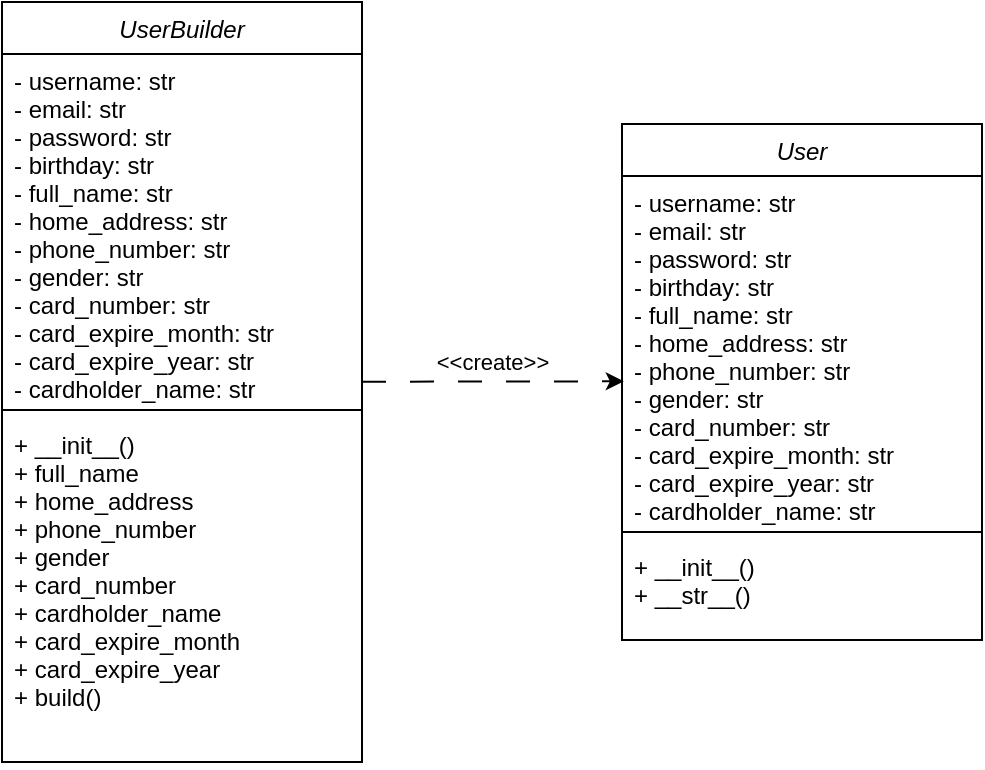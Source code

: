 <mxfile version="21.6.8" type="device">
  <diagram id="C5RBs43oDa-KdzZeNtuy" name="Page-1">
    <mxGraphModel dx="607" dy="366" grid="1" gridSize="10" guides="1" tooltips="1" connect="1" arrows="1" fold="1" page="1" pageScale="1" pageWidth="827" pageHeight="1169" math="0" shadow="0">
      <root>
        <mxCell id="WIyWlLk6GJQsqaUBKTNV-0" />
        <mxCell id="WIyWlLk6GJQsqaUBKTNV-1" parent="WIyWlLk6GJQsqaUBKTNV-0" />
        <mxCell id="zkfFHV4jXpPFQw0GAbJ--0" value="UserBuilder" style="swimlane;fontStyle=2;align=center;verticalAlign=top;childLayout=stackLayout;horizontal=1;startSize=26;horizontalStack=0;resizeParent=1;resizeLast=0;collapsible=1;marginBottom=0;rounded=0;shadow=0;strokeWidth=1;" parent="WIyWlLk6GJQsqaUBKTNV-1" vertex="1">
          <mxGeometry x="200" y="112" width="180" height="380" as="geometry">
            <mxRectangle x="200" y="112" width="160" height="26" as="alternateBounds" />
          </mxGeometry>
        </mxCell>
        <mxCell id="zkfFHV4jXpPFQw0GAbJ--1" value="- username: str &#xa;   - email: str    &#xa;   - password: str &#xa;   - birthday: str &#xa;   - full_name: str&#xa;   - home_address: str&#xa;   - phone_number: str&#xa;   - gender: str   &#xa;   - card_number: str&#xa;   - card_expire_month: str&#xa;   - card_expire_year: str&#xa;   - cardholder_name: str" style="text;align=left;verticalAlign=top;spacingLeft=4;spacingRight=4;overflow=hidden;rotatable=0;points=[[0,0.5],[1,0.5]];portConstraint=eastwest;" parent="zkfFHV4jXpPFQw0GAbJ--0" vertex="1">
          <mxGeometry y="26" width="180" height="174" as="geometry" />
        </mxCell>
        <mxCell id="zkfFHV4jXpPFQw0GAbJ--4" value="" style="line;html=1;strokeWidth=1;align=left;verticalAlign=middle;spacingTop=-1;spacingLeft=3;spacingRight=3;rotatable=0;labelPosition=right;points=[];portConstraint=eastwest;" parent="zkfFHV4jXpPFQw0GAbJ--0" vertex="1">
          <mxGeometry y="200" width="180" height="8" as="geometry" />
        </mxCell>
        <mxCell id="zkfFHV4jXpPFQw0GAbJ--5" value="+ __init__()    &#xa;   + full_name     &#xa;   + home_address  &#xa;   + phone_number  &#xa;   + gender        &#xa;   + card_number   &#xa;   + cardholder_name&#xa;   + card_expire_month&#xa;   + card_expire_year &#xa;   + build() " style="text;align=left;verticalAlign=top;spacingLeft=4;spacingRight=4;overflow=hidden;rotatable=0;points=[[0,0.5],[1,0.5]];portConstraint=eastwest;" parent="zkfFHV4jXpPFQw0GAbJ--0" vertex="1">
          <mxGeometry y="208" width="180" height="172" as="geometry" />
        </mxCell>
        <mxCell id="jeatNZCv7McG_EjXAFNr-1" value="User" style="swimlane;fontStyle=2;align=center;verticalAlign=top;childLayout=stackLayout;horizontal=1;startSize=26;horizontalStack=0;resizeParent=1;resizeLast=0;collapsible=1;marginBottom=0;rounded=0;shadow=0;strokeWidth=1;" vertex="1" parent="WIyWlLk6GJQsqaUBKTNV-1">
          <mxGeometry x="510" y="173" width="180" height="258" as="geometry">
            <mxRectangle x="510" y="173" width="160" height="26" as="alternateBounds" />
          </mxGeometry>
        </mxCell>
        <mxCell id="jeatNZCv7McG_EjXAFNr-2" value="- username: str &#xa;   - email: str    &#xa;   - password: str &#xa;   - birthday: str &#xa;   - full_name: str&#xa;   - home_address: str&#xa;   - phone_number: str&#xa;   - gender: str   &#xa;   - card_number: str&#xa;   - card_expire_month: str&#xa;   - card_expire_year: str&#xa;   - cardholder_name: str" style="text;align=left;verticalAlign=top;spacingLeft=4;spacingRight=4;overflow=hidden;rotatable=0;points=[[0,0.5],[1,0.5]];portConstraint=eastwest;" vertex="1" parent="jeatNZCv7McG_EjXAFNr-1">
          <mxGeometry y="26" width="180" height="174" as="geometry" />
        </mxCell>
        <mxCell id="jeatNZCv7McG_EjXAFNr-3" value="" style="line;html=1;strokeWidth=1;align=left;verticalAlign=middle;spacingTop=-1;spacingLeft=3;spacingRight=3;rotatable=0;labelPosition=right;points=[];portConstraint=eastwest;" vertex="1" parent="jeatNZCv7McG_EjXAFNr-1">
          <mxGeometry y="200" width="180" height="8" as="geometry" />
        </mxCell>
        <mxCell id="jeatNZCv7McG_EjXAFNr-4" value="+ __init__()    &#xa;+ __str__() " style="text;align=left;verticalAlign=top;spacingLeft=4;spacingRight=4;overflow=hidden;rotatable=0;points=[[0,0.5],[1,0.5]];portConstraint=eastwest;" vertex="1" parent="jeatNZCv7McG_EjXAFNr-1">
          <mxGeometry y="208" width="180" height="42" as="geometry" />
        </mxCell>
        <mxCell id="jeatNZCv7McG_EjXAFNr-0" value="" style="endArrow=classic;html=1;rounded=0;entryX=0.005;entryY=0.59;entryDx=0;entryDy=0;dashed=1;dashPattern=12 12;entryPerimeter=0;" edge="1" parent="WIyWlLk6GJQsqaUBKTNV-1" source="zkfFHV4jXpPFQw0GAbJ--0" target="jeatNZCv7McG_EjXAFNr-2">
          <mxGeometry width="50" height="50" relative="1" as="geometry">
            <mxPoint x="369.64" y="230.62" as="sourcePoint" />
            <mxPoint x="500" y="231" as="targetPoint" />
          </mxGeometry>
        </mxCell>
        <mxCell id="jeatNZCv7McG_EjXAFNr-8" value="&amp;lt;&amp;lt;create&amp;gt;&amp;gt;" style="edgeLabel;html=1;align=center;verticalAlign=middle;resizable=0;points=[];" vertex="1" connectable="0" parent="jeatNZCv7McG_EjXAFNr-0">
          <mxGeometry x="-0.006" y="-1" relative="1" as="geometry">
            <mxPoint y="-11" as="offset" />
          </mxGeometry>
        </mxCell>
      </root>
    </mxGraphModel>
  </diagram>
</mxfile>
